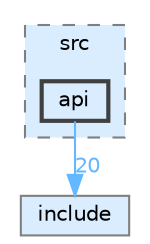digraph "/Users/ugo/projects/s3client/repo/lib/src/api"
{
 // INTERACTIVE_SVG=YES
 // LATEX_PDF_SIZE
  bgcolor="transparent";
  edge [fontname=Helvetica,fontsize=10,labelfontname=Helvetica,labelfontsize=10];
  node [fontname=Helvetica,fontsize=10,shape=box,height=0.2,width=0.4];
  compound=true
  subgraph clusterdir_a065c5f60305fee3569f887679366939 {
    graph [ bgcolor="#daedff", pencolor="grey50", label="src", fontname=Helvetica,fontsize=10 style="filled,dashed", URL="dir_a065c5f60305fee3569f887679366939.html",tooltip=""]
  dir_8b4f71244e41449c4aefe11f7ae5391f [label="api", fillcolor="#daedff", color="grey25", style="filled,bold", URL="dir_8b4f71244e41449c4aefe11f7ae5391f.html",tooltip=""];
  }
  dir_5a30104352ef4255dc24354b02eb2d20 [label="include", fillcolor="#daedff", color="grey50", style="filled", URL="dir_5a30104352ef4255dc24354b02eb2d20.html",tooltip=""];
  dir_8b4f71244e41449c4aefe11f7ae5391f->dir_5a30104352ef4255dc24354b02eb2d20 [headlabel="20", labeldistance=1.5 headhref="dir_000000_000005.html" color="steelblue1" fontcolor="steelblue1"];
}

